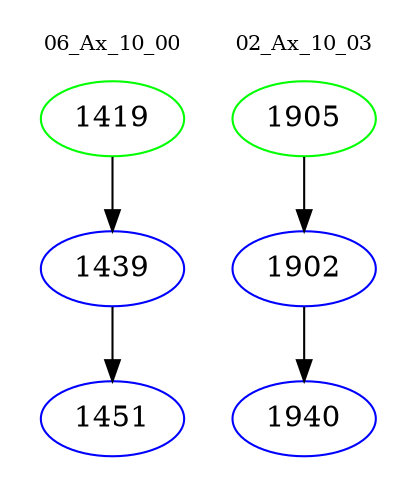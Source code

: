 digraph{
subgraph cluster_0 {
color = white
label = "06_Ax_10_00";
fontsize=10;
T0_1419 [label="1419", color="green"]
T0_1419 -> T0_1439 [color="black"]
T0_1439 [label="1439", color="blue"]
T0_1439 -> T0_1451 [color="black"]
T0_1451 [label="1451", color="blue"]
}
subgraph cluster_1 {
color = white
label = "02_Ax_10_03";
fontsize=10;
T1_1905 [label="1905", color="green"]
T1_1905 -> T1_1902 [color="black"]
T1_1902 [label="1902", color="blue"]
T1_1902 -> T1_1940 [color="black"]
T1_1940 [label="1940", color="blue"]
}
}
